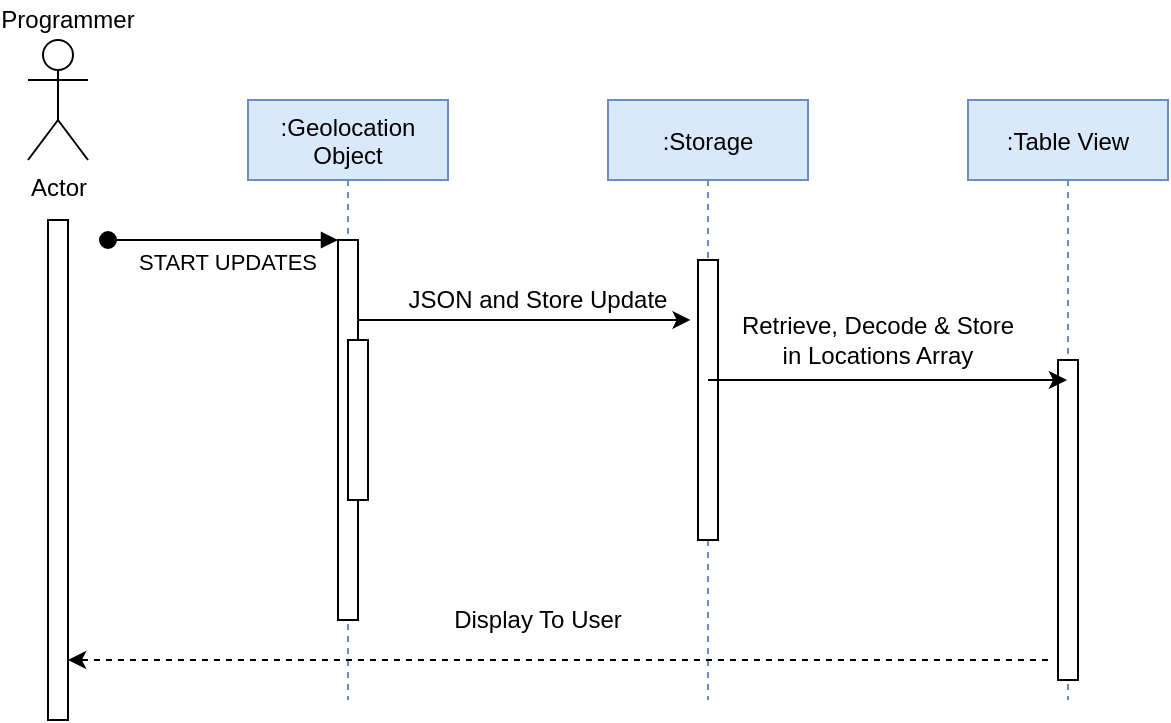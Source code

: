 <mxfile version="15.3.1" type="github">
  <diagram id="kgpKYQtTHZ0yAKxKKP6v" name="Page-1">
    <mxGraphModel dx="2396" dy="699" grid="1" gridSize="10" guides="1" tooltips="1" connect="1" arrows="1" fold="1" page="1" pageScale="1" pageWidth="850" pageHeight="1100" math="0" shadow="0">
      <root>
        <mxCell id="0" />
        <mxCell id="1" parent="0" />
        <mxCell id="3nuBFxr9cyL0pnOWT2aG-1" value=":Geolocation &#xa;Object" style="shape=umlLifeline;perimeter=lifelinePerimeter;container=1;collapsible=0;recursiveResize=0;rounded=0;shadow=0;strokeWidth=1;fillColor=#dae8fc;strokeColor=#6c8ebf;" parent="1" vertex="1">
          <mxGeometry x="120" y="80" width="100" height="300" as="geometry" />
        </mxCell>
        <mxCell id="3nuBFxr9cyL0pnOWT2aG-2" value="" style="points=[];perimeter=orthogonalPerimeter;rounded=0;shadow=0;strokeWidth=1;" parent="3nuBFxr9cyL0pnOWT2aG-1" vertex="1">
          <mxGeometry x="45" y="70" width="10" height="190" as="geometry" />
        </mxCell>
        <mxCell id="3nuBFxr9cyL0pnOWT2aG-3" value="START UPDATES" style="verticalAlign=bottom;startArrow=oval;endArrow=block;startSize=8;shadow=0;strokeWidth=1;" parent="3nuBFxr9cyL0pnOWT2aG-1" target="3nuBFxr9cyL0pnOWT2aG-2" edge="1">
          <mxGeometry x="0.043" y="-20" relative="1" as="geometry">
            <mxPoint x="-70" y="70" as="sourcePoint" />
            <mxPoint as="offset" />
          </mxGeometry>
        </mxCell>
        <mxCell id="3nuBFxr9cyL0pnOWT2aG-4" value="" style="points=[];perimeter=orthogonalPerimeter;rounded=0;shadow=0;strokeWidth=1;" parent="3nuBFxr9cyL0pnOWT2aG-1" vertex="1">
          <mxGeometry x="50" y="120" width="10" height="80" as="geometry" />
        </mxCell>
        <mxCell id="xkqmg13KVCovsOAH0Mo--8" value="" style="endArrow=classic;html=1;entryX=-0.375;entryY=0.214;entryDx=0;entryDy=0;entryPerimeter=0;" parent="3nuBFxr9cyL0pnOWT2aG-1" target="3nuBFxr9cyL0pnOWT2aG-6" edge="1">
          <mxGeometry width="50" height="50" relative="1" as="geometry">
            <mxPoint x="55" y="110" as="sourcePoint" />
            <mxPoint x="105" y="60" as="targetPoint" />
          </mxGeometry>
        </mxCell>
        <mxCell id="3nuBFxr9cyL0pnOWT2aG-5" value=":Storage" style="shape=umlLifeline;perimeter=lifelinePerimeter;container=1;collapsible=0;recursiveResize=0;rounded=0;shadow=0;strokeWidth=1;fillColor=#dae8fc;strokeColor=#6c8ebf;" parent="1" vertex="1">
          <mxGeometry x="300" y="80" width="100" height="300" as="geometry" />
        </mxCell>
        <mxCell id="3nuBFxr9cyL0pnOWT2aG-6" value="" style="points=[];perimeter=orthogonalPerimeter;rounded=0;shadow=0;strokeWidth=1;" parent="3nuBFxr9cyL0pnOWT2aG-5" vertex="1">
          <mxGeometry x="45" y="80" width="10" height="140" as="geometry" />
        </mxCell>
        <mxCell id="xkqmg13KVCovsOAH0Mo--1" value=":Table View" style="shape=umlLifeline;perimeter=lifelinePerimeter;container=1;collapsible=0;recursiveResize=0;rounded=0;shadow=0;strokeWidth=1;fillColor=#dae8fc;strokeColor=#6c8ebf;" parent="1" vertex="1">
          <mxGeometry x="480" y="80" width="100" height="300" as="geometry" />
        </mxCell>
        <mxCell id="xkqmg13KVCovsOAH0Mo--2" value="" style="points=[];perimeter=orthogonalPerimeter;rounded=0;shadow=0;strokeWidth=1;" parent="xkqmg13KVCovsOAH0Mo--1" vertex="1">
          <mxGeometry x="45" y="130" width="10" height="160" as="geometry" />
        </mxCell>
        <mxCell id="xkqmg13KVCovsOAH0Mo--3" value="Actor" style="shape=umlActor;verticalLabelPosition=bottom;verticalAlign=top;html=1;outlineConnect=0;" parent="1" vertex="1">
          <mxGeometry x="10" y="50" width="30" height="60" as="geometry" />
        </mxCell>
        <mxCell id="xkqmg13KVCovsOAH0Mo--5" value="" style="points=[];perimeter=orthogonalPerimeter;rounded=0;shadow=0;strokeWidth=1;" parent="1" vertex="1">
          <mxGeometry x="20" y="140" width="10" height="250" as="geometry" />
        </mxCell>
        <mxCell id="xkqmg13KVCovsOAH0Mo--9" value="JSON and Store Update" style="text;html=1;strokeColor=none;fillColor=none;align=center;verticalAlign=middle;whiteSpace=wrap;rounded=0;" parent="1" vertex="1">
          <mxGeometry x="190" y="170" width="150" height="20" as="geometry" />
        </mxCell>
        <mxCell id="xkqmg13KVCovsOAH0Mo--10" value="" style="endArrow=classic;html=1;" parent="1" source="3nuBFxr9cyL0pnOWT2aG-5" target="xkqmg13KVCovsOAH0Mo--1" edge="1">
          <mxGeometry width="50" height="50" relative="1" as="geometry">
            <mxPoint x="390" y="260" as="sourcePoint" />
            <mxPoint x="440" y="210" as="targetPoint" />
            <Array as="points">
              <mxPoint x="410" y="220" />
            </Array>
          </mxGeometry>
        </mxCell>
        <mxCell id="xkqmg13KVCovsOAH0Mo--11" value="Retrieve, Decode &amp;amp; Store&lt;br&gt;in Locations Array" style="text;html=1;strokeColor=none;fillColor=none;align=center;verticalAlign=middle;whiteSpace=wrap;rounded=0;" parent="1" vertex="1">
          <mxGeometry x="360" y="190" width="150" height="20" as="geometry" />
        </mxCell>
        <mxCell id="xkqmg13KVCovsOAH0Mo--12" value="" style="endArrow=classic;html=1;dashed=1;" parent="1" edge="1">
          <mxGeometry width="50" height="50" relative="1" as="geometry">
            <mxPoint x="520" y="360" as="sourcePoint" />
            <mxPoint x="30" y="360" as="targetPoint" />
          </mxGeometry>
        </mxCell>
        <mxCell id="xkqmg13KVCovsOAH0Mo--13" value="Display To User" style="text;html=1;strokeColor=none;fillColor=none;align=center;verticalAlign=middle;whiteSpace=wrap;rounded=0;" parent="1" vertex="1">
          <mxGeometry x="190" y="330" width="150" height="20" as="geometry" />
        </mxCell>
        <mxCell id="XFGvrX1XiO1njOxUCHOw-2" value="Programmer" style="text;html=1;strokeColor=none;fillColor=none;align=center;verticalAlign=middle;whiteSpace=wrap;rounded=0;" vertex="1" parent="1">
          <mxGeometry x="10" y="30" width="40" height="20" as="geometry" />
        </mxCell>
      </root>
    </mxGraphModel>
  </diagram>
</mxfile>
